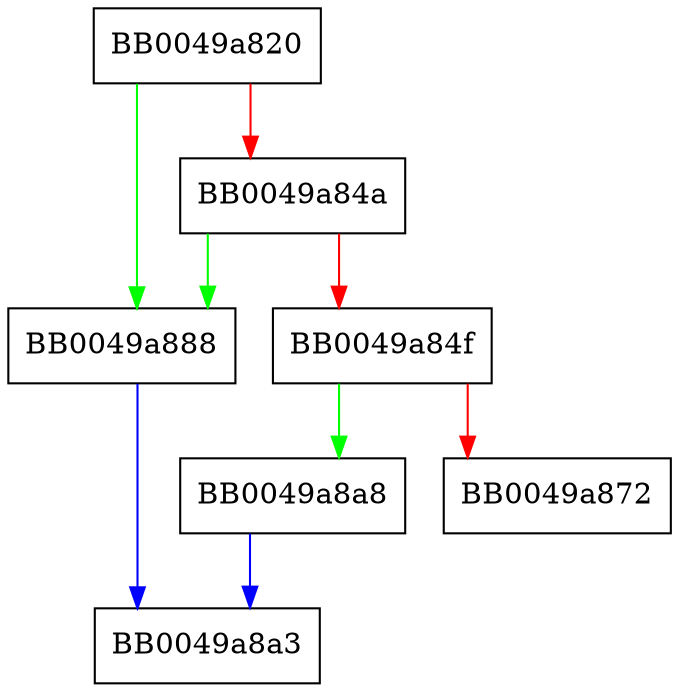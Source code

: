 digraph SSL_SESSION_set1_alpn_selected {
  node [shape="box"];
  graph [splines=ortho];
  BB0049a820 -> BB0049a888 [color="green"];
  BB0049a820 -> BB0049a84a [color="red"];
  BB0049a84a -> BB0049a888 [color="green"];
  BB0049a84a -> BB0049a84f [color="red"];
  BB0049a84f -> BB0049a8a8 [color="green"];
  BB0049a84f -> BB0049a872 [color="red"];
  BB0049a888 -> BB0049a8a3 [color="blue"];
  BB0049a8a8 -> BB0049a8a3 [color="blue"];
}